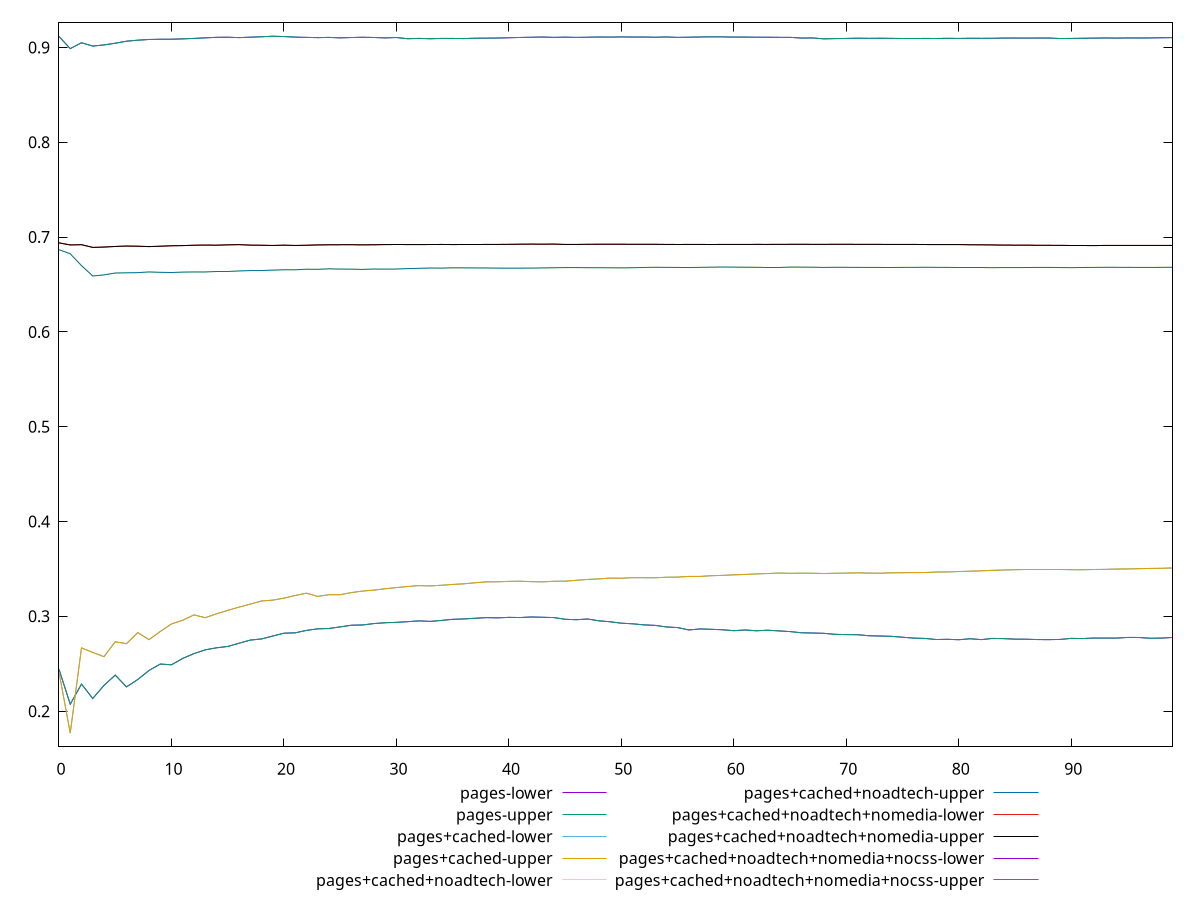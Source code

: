 reset

$pagesLower <<EOF
0 0.2441333248331948
1 0.207337811700178
2 0.22862289623608742
3 0.21340102363016444
4 0.22723217853187963
5 0.2380488535149629
6 0.22562279333624966
7 0.2334050972001501
8 0.2429055047684871
9 0.24971405814713396
10 0.24894794525183317
11 0.25569535117037717
12 0.2607317177887898
13 0.26467603595284334
14 0.26684804430404296
15 0.2682631478360822
16 0.2716604310773325
17 0.27497789854533394
18 0.27619313014743896
19 0.2792262182152643
20 0.28225043220066914
21 0.28264300271432996
22 0.28520383134428795
23 0.2868414516350547
24 0.2872164122631264
25 0.28890102818011265
26 0.29066483427125694
27 0.29093809557921835
28 0.29239955395133455
29 0.29329204999244524
30 0.29367937027086516
31 0.2943968389264053
32 0.2952498411519784
33 0.29468343360137933
34 0.29572492440525217
35 0.2968788156928483
36 0.29727718009403736
37 0.29800380809620824
38 0.2986718158010604
39 0.29842453449039047
40 0.2989418295650999
41 0.29875624669302536
42 0.29936906129477175
43 0.2990420201594773
44 0.298726826304979
45 0.29692981770243865
46 0.29647126317103795
47 0.29722135616997836
48 0.2953087169652661
49 0.2943040498186275
50 0.29281184256622766
51 0.29214660369694084
52 0.29103049754462146
53 0.2904903965951132
54 0.28885924130094504
55 0.2881833343652932
56 0.28565225335158717
57 0.2867445938428033
58 0.2863572847469417
59 0.2858665914202125
60 0.28489075574074735
61 0.28564301505297235
62 0.2848031749121332
63 0.2853814847496646
64 0.28468252197659455
65 0.28394620589201974
66 0.28270865979403026
67 0.28244599007433696
68 0.2821085937111508
69 0.28105704634133233
70 0.2807717662668673
71 0.2806631579815273
72 0.2795720439573911
73 0.27927590086569865
74 0.2789605340749078
75 0.2780057378527191
76 0.27705277810839385
77 0.2767143515341388
78 0.2755812603865998
79 0.27581958828035996
80 0.275352369986486
81 0.2763839676177699
82 0.27548639012339626
83 0.2767551041060057
84 0.2765195184248216
85 0.2759696581994552
86 0.2758957946574127
87 0.27553599107425136
88 0.2754502273259016
89 0.2756673267238543
90 0.27678827418203356
91 0.2766101701523841
92 0.2771186741334583
93 0.27705450415355276
94 0.2770689993928961
95 0.2777787738942726
96 0.27772869418186763
97 0.27689682287654627
98 0.27706473633081297
99 0.27776582240687514
EOF

$pagesUpper <<EOF
0 0.2441333248331948
1 0.207337811700178
2 0.22862289623608742
3 0.21340102363016444
4 0.22723217853187963
5 0.2380488535149629
6 0.22562279333624966
7 0.2334050972001501
8 0.2429055047684871
9 0.24971405814713396
10 0.24894794525183317
11 0.25569535117037717
12 0.2607317177887898
13 0.26467603595284334
14 0.26684804430404296
15 0.2682631478360822
16 0.2716604310773325
17 0.27497789854533394
18 0.27619313014743896
19 0.2792262182152643
20 0.28225043220066914
21 0.28264300271432996
22 0.28520383134428795
23 0.2868414516350547
24 0.2872164122631264
25 0.28890102818011265
26 0.29066483427125694
27 0.29093809557921835
28 0.29239955395133455
29 0.29329204999244524
30 0.29367937027086516
31 0.2943968389264053
32 0.2952498411519784
33 0.29468343360137933
34 0.29572492440525217
35 0.2968788156928483
36 0.29727718009403736
37 0.29800380809620824
38 0.2986718158010604
39 0.29842453449039047
40 0.2989418295650999
41 0.29875624669302536
42 0.29936906129477175
43 0.2990420201594773
44 0.298726826304979
45 0.29692981770243865
46 0.29647126317103795
47 0.29722135616997836
48 0.2953087169652661
49 0.2943040498186275
50 0.29281184256622766
51 0.29214660369694084
52 0.29103049754462146
53 0.2904903965951132
54 0.28885924130094504
55 0.2881833343652932
56 0.28565225335158717
57 0.2867445938428033
58 0.2863572847469417
59 0.2858665914202125
60 0.28489075574074735
61 0.28564301505297235
62 0.2848031749121332
63 0.2853814847496646
64 0.28468252197659455
65 0.28394620589201974
66 0.28270865979403026
67 0.28244599007433696
68 0.2821085937111508
69 0.28105704634133233
70 0.2807717662668673
71 0.2806631579815273
72 0.2795720439573911
73 0.27927590086569865
74 0.2789605340749078
75 0.2780057378527191
76 0.27705277810839385
77 0.2767143515341388
78 0.2755812603865998
79 0.27581958828035996
80 0.275352369986486
81 0.2763839676177699
82 0.27548639012339626
83 0.2767551041060057
84 0.2765195184248216
85 0.2759696581994552
86 0.2758957946574127
87 0.27553599107425136
88 0.2754502273259016
89 0.2756673267238543
90 0.27678827418203356
91 0.2766101701523841
92 0.2771186741334583
93 0.27705450415355276
94 0.2770689993928961
95 0.2777787738942726
96 0.27772869418186763
97 0.27689682287654627
98 0.27706473633081297
99 0.27776582240687514
EOF

$pagesCachedLower <<EOF
0 0.24127341626639598
1 0.17696615153136397
2 0.26677114895272064
3 0.2619398343031112
4 0.2574710166823057
5 0.2731963941301057
6 0.2712061029135009
7 0.28289513475152606
8 0.275433254699608
9 0.2840150450656116
10 0.2920158844284592
11 0.29592707321227124
12 0.30153891857176696
13 0.2985937519318563
14 0.3026694599252128
15 0.30634740272574396
16 0.3097335583313355
17 0.3128828994446995
18 0.3162269694128891
19 0.3171055785832985
20 0.3192068292150393
21 0.32201202555262215
22 0.3244646717532513
23 0.3210279564286242
24 0.32284423303503484
25 0.3228745476030343
26 0.3251055319775493
27 0.3266830347837093
28 0.3276915881528729
29 0.32912381442770694
30 0.33033075844019133
31 0.3314520437217485
32 0.332435176660281
33 0.3321280857521933
34 0.3327967858144889
35 0.3336630763215166
36 0.3343307235074925
37 0.3354204806076776
38 0.3364005622721267
39 0.33646316552172073
40 0.33690851487440454
41 0.33706739135895214
42 0.3366180257887148
43 0.33638125226716803
44 0.3370027523289706
45 0.3371504579705432
46 0.3380226581965732
47 0.338951783613036
48 0.3395138330682942
49 0.34035510285378495
50 0.3401881811743639
51 0.340813163285025
52 0.3407370851664224
53 0.34071177271219816
54 0.34126502983124474
55 0.3414306698978419
56 0.3421058173137678
57 0.34212236299036997
58 0.34285881889421277
59 0.3432440822149832
60 0.3437737029205591
61 0.34421779121715385
62 0.34475676564837937
63 0.3451745037346782
64 0.3456799733543787
65 0.3453971197566565
66 0.3455635447410928
67 0.3454768756910736
68 0.3451783812200888
69 0.3454516069776029
70 0.345580352083689
71 0.3459191378982538
72 0.3456149121585333
73 0.34551047768451854
74 0.345904835313642
75 0.3460050516240359
76 0.3461791330870176
77 0.3462422991527929
78 0.3467309505143938
79 0.346832574031785
80 0.34726906820385645
81 0.347643205246621
82 0.3480075045941659
83 0.3485579362023244
84 0.34884364465964296
85 0.349209688887367
86 0.3493937494540211
87 0.3493934991258066
88 0.34964084751163765
89 0.3496387710888887
90 0.3491866129579442
91 0.34914194997498027
92 0.3494224722761167
93 0.34956269359038533
94 0.3499039209285557
95 0.35002242230828
96 0.3502763115005607
97 0.3505330343907975
98 0.350687970635876
99 0.351023407009112
EOF

$pagesCachedUpper <<EOF
0 0.24127341626639598
1 0.17696615153136397
2 0.26677114895272064
3 0.2619398343031112
4 0.2574710166823057
5 0.2731963941301057
6 0.2712061029135009
7 0.28289513475152606
8 0.275433254699608
9 0.2840150450656116
10 0.2920158844284592
11 0.29592707321227124
12 0.30153891857176696
13 0.2985937519318563
14 0.3026694599252128
15 0.30634740272574396
16 0.3097335583313355
17 0.3128828994446995
18 0.3162269694128891
19 0.3171055785832985
20 0.3192068292150393
21 0.32201202555262215
22 0.3244646717532513
23 0.3210279564286242
24 0.32284423303503484
25 0.3228745476030343
26 0.3251055319775493
27 0.3266830347837093
28 0.3276915881528729
29 0.32912381442770694
30 0.33033075844019133
31 0.3314520437217485
32 0.332435176660281
33 0.3321280857521933
34 0.3327967858144889
35 0.3336630763215166
36 0.3343307235074925
37 0.3354204806076776
38 0.3364005622721267
39 0.33646316552172073
40 0.33690851487440454
41 0.33706739135895214
42 0.3366180257887148
43 0.33638125226716803
44 0.3370027523289706
45 0.3371504579705432
46 0.3380226581965732
47 0.338951783613036
48 0.3395138330682942
49 0.34035510285378495
50 0.3401881811743639
51 0.340813163285025
52 0.3407370851664224
53 0.34071177271219816
54 0.34126502983124474
55 0.3414306698978419
56 0.3421058173137678
57 0.34212236299036997
58 0.34285881889421277
59 0.3432440822149832
60 0.3437737029205591
61 0.34421779121715385
62 0.34475676564837937
63 0.3451745037346782
64 0.3456799733543787
65 0.3453971197566565
66 0.3455635447410928
67 0.3454768756910736
68 0.3451783812200888
69 0.3454516069776029
70 0.345580352083689
71 0.3459191378982538
72 0.3456149121585333
73 0.34551047768451854
74 0.345904835313642
75 0.3460050516240359
76 0.3461791330870176
77 0.3462422991527929
78 0.3467309505143938
79 0.346832574031785
80 0.34726906820385645
81 0.347643205246621
82 0.3480075045941659
83 0.3485579362023244
84 0.34884364465964296
85 0.349209688887367
86 0.3493937494540211
87 0.3493934991258066
88 0.34964084751163765
89 0.3496387710888887
90 0.3491866129579442
91 0.34914194997498027
92 0.3494224722761167
93 0.34956269359038533
94 0.3499039209285557
95 0.35002242230828
96 0.3502763115005607
97 0.3505330343907975
98 0.350687970635876
99 0.351023407009112
EOF

$pagesCachedNoadtechLower <<EOF
0 0.6867057909921412
1 0.6822880246742911
2 0.6698937175220063
3 0.6589558656196377
4 0.6600904712569743
5 0.6620611769329239
6 0.6622997488723926
7 0.6624710604054775
8 0.6632072787290922
9 0.6627959047595601
10 0.6625962899435955
11 0.6630373697228943
12 0.6631908421066566
13 0.663201291668553
14 0.663702605078347
15 0.6636995728281782
16 0.6642537426227543
17 0.6646215571349611
18 0.6646997187563766
19 0.6651041389386008
20 0.6654920800061308
21 0.6654861787062072
22 0.6660681568606661
23 0.6659558693562991
24 0.6665130169318197
25 0.666199078082888
26 0.6661420176892505
27 0.6658792075059838
28 0.6662637333879664
29 0.6661625525222233
30 0.6662603653645354
31 0.6667702072690579
32 0.6670027153992971
33 0.6673357123684376
34 0.66722629728852
35 0.6675592390314445
36 0.667501117521447
37 0.6674446598512366
38 0.6673825104763464
39 0.667234637544551
40 0.667182434183212
41 0.6672054601545179
42 0.6672484672647534
43 0.6674437578865468
44 0.6676272478584104
45 0.6678384154374125
46 0.667821349884529
47 0.6676881893912883
48 0.6676792321999193
49 0.6675959705552834
50 0.6674874074788374
51 0.6676697558104405
52 0.6679160369484634
53 0.6681130244603295
54 0.6680201174442454
55 0.6679475883993199
56 0.6678474814259514
57 0.6680290705316834
58 0.6682271723279506
59 0.6684171156981585
60 0.6682902906827076
61 0.6681992043643826
62 0.6680993095289918
63 0.6678702608064896
64 0.6678561964437477
65 0.6683359547290396
66 0.6682759149268825
67 0.668182453965882
68 0.6679725647236457
69 0.6681164897795425
70 0.6680690578864145
71 0.668026916924597
72 0.6679396430684379
73 0.6679294851905683
74 0.6679010599868818
75 0.6680119142737443
76 0.6680279395827314
77 0.6681279069766066
78 0.6680518493400125
79 0.6679910243774427
80 0.6678812590932974
81 0.6678591901488325
82 0.6678931425099283
83 0.6677034563676731
84 0.6678454310944932
85 0.6678420192984508
86 0.6678586476251157
87 0.6679656032626817
88 0.6679746918867184
89 0.6678536427633261
90 0.6677321934696981
91 0.667908277466528
92 0.6679821373784015
93 0.6680829174271551
94 0.6680702703040075
95 0.6680386574268531
96 0.6679644549307511
97 0.6679275332381891
98 0.6680230243721842
99 0.668136690442785
EOF

$pagesCachedNoadtechUpper <<EOF
0 0.6867057909921412
1 0.6822880246742911
2 0.6698937175220063
3 0.6589558656196377
4 0.6600904712569743
5 0.6620611769329239
6 0.6622997488723926
7 0.6624710604054775
8 0.6632072787290922
9 0.6627959047595601
10 0.6625962899435955
11 0.6630373697228943
12 0.6631908421066566
13 0.663201291668553
14 0.663702605078347
15 0.6636995728281782
16 0.6642537426227543
17 0.6646215571349611
18 0.6646997187563766
19 0.6651041389386008
20 0.6654920800061308
21 0.6654861787062072
22 0.6660681568606661
23 0.6659558693562991
24 0.6665130169318197
25 0.666199078082888
26 0.6661420176892505
27 0.6658792075059838
28 0.6662637333879664
29 0.6661625525222233
30 0.6662603653645354
31 0.6667702072690579
32 0.6670027153992971
33 0.6673357123684376
34 0.66722629728852
35 0.6675592390314445
36 0.667501117521447
37 0.6674446598512366
38 0.6673825104763464
39 0.667234637544551
40 0.667182434183212
41 0.6672054601545179
42 0.6672484672647534
43 0.6674437578865468
44 0.6676272478584104
45 0.6678384154374125
46 0.667821349884529
47 0.6676881893912883
48 0.6676792321999193
49 0.6675959705552834
50 0.6674874074788374
51 0.6676697558104405
52 0.6679160369484634
53 0.6681130244603295
54 0.6680201174442454
55 0.6679475883993199
56 0.6678474814259514
57 0.6680290705316834
58 0.6682271723279506
59 0.6684171156981585
60 0.6682902906827076
61 0.6681992043643826
62 0.6680993095289918
63 0.6678702608064896
64 0.6678561964437477
65 0.6683359547290396
66 0.6682759149268825
67 0.668182453965882
68 0.6679725647236457
69 0.6681164897795425
70 0.6680690578864145
71 0.668026916924597
72 0.6679396430684379
73 0.6679294851905683
74 0.6679010599868818
75 0.6680119142737443
76 0.6680279395827314
77 0.6681279069766066
78 0.6680518493400125
79 0.6679910243774427
80 0.6678812590932974
81 0.6678591901488325
82 0.6678931425099283
83 0.6677034563676731
84 0.6678454310944932
85 0.6678420192984508
86 0.6678586476251157
87 0.6679656032626817
88 0.6679746918867184
89 0.6678536427633261
90 0.6677321934696981
91 0.667908277466528
92 0.6679821373784015
93 0.6680829174271551
94 0.6680702703040075
95 0.6680386574268531
96 0.6679644549307511
97 0.6679275332381891
98 0.6680230243721842
99 0.668136690442785
EOF

$pagesCachedNoadtechNomediaLower <<EOF
0 0.6938728277329338
1 0.6916795009524561
2 0.6919360793880915
3 0.6890774775239124
4 0.6894377724603988
5 0.6900740335911717
6 0.6905075428198678
7 0.6903425786333491
8 0.6899246439151768
9 0.6903307685007826
10 0.6908063836483581
11 0.690980558308847
12 0.6913646712738836
13 0.6915332401383641
14 0.6914200099937513
15 0.6917792067619711
16 0.6920018962247024
17 0.6914769289078434
18 0.6913697489521812
19 0.6911195301993814
20 0.6914329692271843
21 0.6911274745623219
22 0.6913553041859427
23 0.6916895938210005
24 0.6918317902851117
25 0.6919020951385438
26 0.6919369208850304
27 0.6917657794600133
28 0.6918637269586797
29 0.6920420318278516
30 0.6921461541373688
31 0.6920832289256383
32 0.6920762077563651
33 0.6921204384213744
34 0.6921910617980674
35 0.6920772566040824
36 0.6923168229076601
37 0.6923157810772975
38 0.6921942672017943
39 0.692215437119543
40 0.6923123432340906
41 0.6924523390815347
42 0.6925512768913997
43 0.692473045996382
44 0.6925780527467724
45 0.692204674126493
46 0.6922146894669752
47 0.6923469789934042
48 0.6924222662236663
49 0.6924340016203204
50 0.692403866849723
51 0.6923644563394691
52 0.6923890905703101
53 0.692350419342432
54 0.6922187350628648
55 0.692171793185098
56 0.6921897440965157
57 0.6921791041230868
58 0.6921740982275457
59 0.6921821045509128
60 0.6922353387096967
61 0.69221237824921
62 0.6922614698862303
63 0.6922386468536049
64 0.6922857057348017
65 0.6923198818947965
66 0.6923714660287076
67 0.6922997489165118
68 0.692281290246897
69 0.6923621829502861
70 0.6923542205247271
71 0.6923018006711783
72 0.6922480861312933
73 0.6922581217519792
74 0.6922006310190543
75 0.6922251008783269
76 0.6922037432796946
77 0.6921185181484726
78 0.6920499040930798
79 0.692073864662648
80 0.6920666021565046
81 0.6918638001484609
82 0.691798047646912
83 0.6916744854686235
84 0.6915126796313588
85 0.6914603692282348
86 0.6914719786289261
87 0.691277146248557
88 0.6912667363577406
89 0.6912484561917142
90 0.690989879299081
91 0.6909880202398868
92 0.690998282140386
93 0.6911576120043933
94 0.691171594483005
95 0.6911876290616603
96 0.6911473557376387
97 0.6911732092157857
98 0.691134750060581
99 0.6911617952454436
EOF

$pagesCachedNoadtechNomediaUpper <<EOF
0 0.6938728277329338
1 0.6916795009524561
2 0.6919360793880915
3 0.6890774775239124
4 0.6894377724603988
5 0.6900740335911717
6 0.6905075428198678
7 0.6903425786333491
8 0.6899246439151768
9 0.6903307685007826
10 0.6908063836483581
11 0.690980558308847
12 0.6913646712738836
13 0.6915332401383641
14 0.6914200099937513
15 0.6917792067619711
16 0.6920018962247024
17 0.6914769289078434
18 0.6913697489521812
19 0.6911195301993814
20 0.6914329692271843
21 0.6911274745623219
22 0.6913553041859427
23 0.6916895938210005
24 0.6918317902851117
25 0.6919020951385438
26 0.6919369208850304
27 0.6917657794600133
28 0.6918637269586797
29 0.6920420318278516
30 0.6921461541373688
31 0.6920832289256383
32 0.6920762077563651
33 0.6921204384213744
34 0.6921910617980674
35 0.6920772566040824
36 0.6923168229076601
37 0.6923157810772975
38 0.6921942672017943
39 0.692215437119543
40 0.6923123432340906
41 0.6924523390815347
42 0.6925512768913997
43 0.692473045996382
44 0.6925780527467724
45 0.692204674126493
46 0.6922146894669752
47 0.6923469789934042
48 0.6924222662236663
49 0.6924340016203204
50 0.692403866849723
51 0.6923644563394691
52 0.6923890905703101
53 0.692350419342432
54 0.6922187350628648
55 0.692171793185098
56 0.6921897440965157
57 0.6921791041230868
58 0.6921740982275457
59 0.6921821045509128
60 0.6922353387096967
61 0.69221237824921
62 0.6922614698862303
63 0.6922386468536049
64 0.6922857057348017
65 0.6923198818947965
66 0.6923714660287076
67 0.6922997489165118
68 0.692281290246897
69 0.6923621829502861
70 0.6923542205247271
71 0.6923018006711783
72 0.6922480861312933
73 0.6922581217519792
74 0.6922006310190543
75 0.6922251008783269
76 0.6922037432796946
77 0.6921185181484726
78 0.6920499040930798
79 0.692073864662648
80 0.6920666021565046
81 0.6918638001484609
82 0.691798047646912
83 0.6916744854686235
84 0.6915126796313588
85 0.6914603692282348
86 0.6914719786289261
87 0.691277146248557
88 0.6912667363577406
89 0.6912484561917142
90 0.690989879299081
91 0.6909880202398868
92 0.690998282140386
93 0.6911576120043933
94 0.691171594483005
95 0.6911876290616603
96 0.6911473557376387
97 0.6911732092157857
98 0.691134750060581
99 0.6911617952454436
EOF

$pagesCachedNoadtechNomediaNocssLower <<EOF
0 0.9114895786442465
1 0.898679299353728
2 0.9048911574241689
3 0.9014080424679868
4 0.9025967523457034
5 0.9043849975699236
6 0.9065471656605464
7 0.9076049017068757
8 0.908350988142395
9 0.908583912219447
10 0.9086145271751639
11 0.9089886644433727
12 0.9094834690008056
13 0.9100430118252
14 0.910629745362123
15 0.9107338047705372
16 0.910307897521813
17 0.9107620943123534
18 0.91119811492064
19 0.911770082010438
20 0.9114319612879488
21 0.9108236363813409
22 0.9105618155692828
23 0.9102987100023067
24 0.9105436727815306
25 0.9100480907802697
26 0.9104128438506567
27 0.910697849859202
28 0.9104434855861737
29 0.9100166404071952
30 0.910412528536957
31 0.9091376975918831
32 0.9094940403077736
33 0.9091110714639606
34 0.9094735420215859
35 0.9094341047746478
36 0.9093222923348087
37 0.9096683394563485
38 0.9097482539939443
39 0.9098551158665832
40 0.9101906322634662
41 0.9104747016152668
42 0.9107010030682555
43 0.9109174200908305
44 0.91056578163435
45 0.9108175518665589
46 0.9105314738033087
47 0.9107087619087153
48 0.9109663496704314
49 0.9108088256289352
50 0.9110774621442775
51 0.910929391948764
52 0.9109447336514346
53 0.9107071064141301
54 0.9109698902483262
55 0.9105452415968978
56 0.9107434683677456
57 0.9109995930035485
58 0.9111689161987829
59 0.9111020190929571
60 0.9108453432990793
61 0.9108592839163552
62 0.9107136045874671
63 0.9107147124254987
64 0.910602578449379
65 0.9105823776202493
66 0.9098487650559248
67 0.9099536234172507
68 0.90902376623662
69 0.9092541864478887
70 0.9094537139649755
71 0.909687637884866
72 0.9095342901817887
73 0.909648407733926
74 0.9095044004788632
75 0.9093750266651511
76 0.9093517173690262
77 0.909441284624029
78 0.9093816424428764
79 0.9095671136109476
80 0.9094302242850619
81 0.9096281329157083
82 0.909541743358929
83 0.9096041985992734
84 0.9098003112063354
85 0.9098453295467049
86 0.9097625057461758
87 0.9098660303850022
88 0.9098613245040763
89 0.9093384642092921
90 0.9094592073604543
91 0.9096150196106093
92 0.9097632776628866
93 0.9099284023993438
94 0.9097991857653877
95 0.9099551022546755
96 0.9098988298119048
97 0.909995916530349
98 0.9101458553528714
99 0.9103019505310032
EOF

$pagesCachedNoadtechNomediaNocssUpper <<EOF
0 0.9114895786442465
1 0.898679299353728
2 0.9048911574241689
3 0.9014080424679868
4 0.9025967523457034
5 0.9043849975699236
6 0.9065471656605464
7 0.9076049017068757
8 0.908350988142395
9 0.908583912219447
10 0.9086145271751639
11 0.9089886644433727
12 0.9094834690008056
13 0.9100430118252
14 0.910629745362123
15 0.9107338047705372
16 0.910307897521813
17 0.9107620943123534
18 0.91119811492064
19 0.911770082010438
20 0.9114319612879488
21 0.9108236363813409
22 0.9105618155692828
23 0.9102987100023067
24 0.9105436727815306
25 0.9100480907802697
26 0.9104128438506567
27 0.910697849859202
28 0.9104434855861737
29 0.9100166404071952
30 0.910412528536957
31 0.9091376975918831
32 0.9094940403077736
33 0.9091110714639606
34 0.9094735420215859
35 0.9094341047746478
36 0.9093222923348087
37 0.9096683394563485
38 0.9097482539939443
39 0.9098551158665832
40 0.9101906322634662
41 0.9104747016152668
42 0.9107010030682555
43 0.9109174200908305
44 0.91056578163435
45 0.9108175518665589
46 0.9105314738033087
47 0.9107087619087153
48 0.9109663496704314
49 0.9108088256289352
50 0.9110774621442775
51 0.910929391948764
52 0.9109447336514346
53 0.9107071064141301
54 0.9109698902483262
55 0.9105452415968978
56 0.9107434683677456
57 0.9109995930035485
58 0.9111689161987829
59 0.9111020190929571
60 0.9108453432990793
61 0.9108592839163552
62 0.9107136045874671
63 0.9107147124254987
64 0.910602578449379
65 0.9105823776202493
66 0.9098487650559248
67 0.9099536234172507
68 0.90902376623662
69 0.9092541864478887
70 0.9094537139649755
71 0.909687637884866
72 0.9095342901817887
73 0.909648407733926
74 0.9095044004788632
75 0.9093750266651511
76 0.9093517173690262
77 0.909441284624029
78 0.9093816424428764
79 0.9095671136109476
80 0.9094302242850619
81 0.9096281329157083
82 0.909541743358929
83 0.9096041985992734
84 0.9098003112063354
85 0.9098453295467049
86 0.9097625057461758
87 0.9098660303850022
88 0.9098613245040763
89 0.9093384642092921
90 0.9094592073604543
91 0.9096150196106093
92 0.9097632776628866
93 0.9099284023993438
94 0.9097991857653877
95 0.9099551022546755
96 0.9098988298119048
97 0.909995916530349
98 0.9101458553528714
99 0.9103019505310032
EOF

set key outside below
set xrange [0:99]
set yrange [0.1622700729217825:0.9264661606200194]
set trange [0.1622700729217825:0.9264661606200194]
set terminal svg size 640, 680 enhanced background rgb 'white'
set output "report_00022_2021-02-20T12:08:46.964Z/meta/scoreEstimate/comparison/all_estimates.svg"

plot $pagesLower title "pages-lower" with line, \
     $pagesUpper title "pages-upper" with line, \
     $pagesCachedLower title "pages+cached-lower" with line, \
     $pagesCachedUpper title "pages+cached-upper" with line, \
     $pagesCachedNoadtechLower title "pages+cached+noadtech-lower" with line, \
     $pagesCachedNoadtechUpper title "pages+cached+noadtech-upper" with line, \
     $pagesCachedNoadtechNomediaLower title "pages+cached+noadtech+nomedia-lower" with line, \
     $pagesCachedNoadtechNomediaUpper title "pages+cached+noadtech+nomedia-upper" with line, \
     $pagesCachedNoadtechNomediaNocssLower title "pages+cached+noadtech+nomedia+nocss-lower" with line, \
     $pagesCachedNoadtechNomediaNocssUpper title "pages+cached+noadtech+nomedia+nocss-upper" with line

reset
